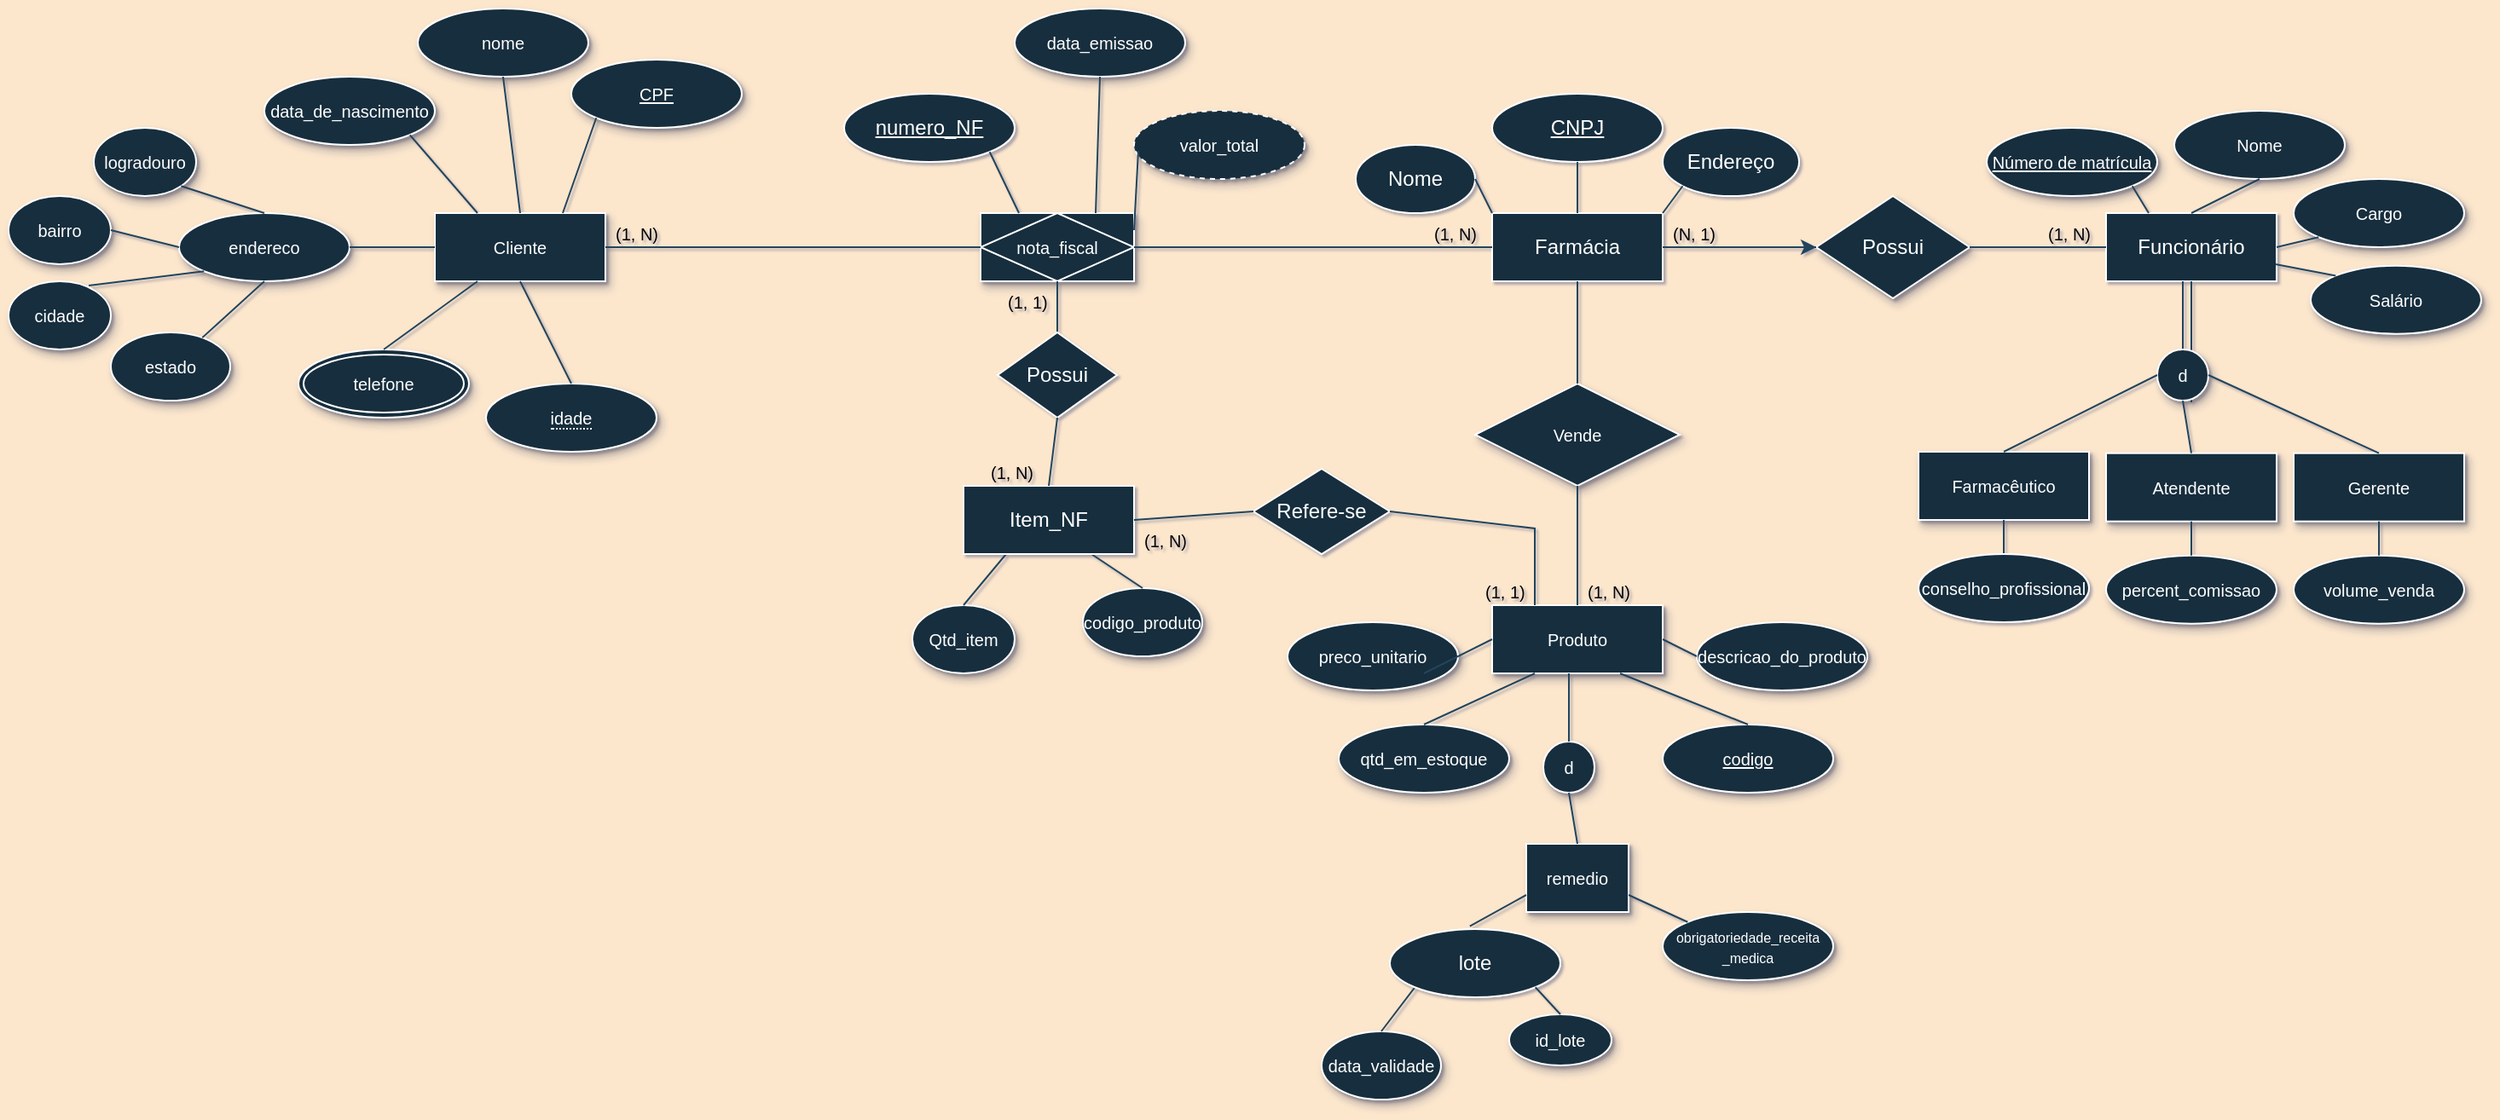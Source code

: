 <mxfile version="20.3.3" type="github"><diagram id="Vl8vk_T9yJkDXwCmOPhg" name="Page-1"><mxGraphModel dx="1963" dy="1064" grid="1" gridSize="10" guides="0" tooltips="1" connect="1" arrows="1" fold="1" page="0" pageScale="1" pageWidth="850" pageHeight="1100" background="#FCE7CD" math="0" shadow="1"><root><mxCell id="0"/><mxCell id="1" parent="0"/><mxCell id="_uMJZtp8ScteWlYZS6Yy-177" value="" style="edgeStyle=orthogonalEdgeStyle;rounded=0;orthogonalLoop=1;jettySize=auto;html=1;strokeColor=#23445D;fontColor=#FFFFFF;" edge="1" parent="1" source="_uMJZtp8ScteWlYZS6Yy-6" target="_uMJZtp8ScteWlYZS6Yy-23"><mxGeometry relative="1" as="geometry"/></mxCell><mxCell id="_uMJZtp8ScteWlYZS6Yy-6" value="Farmácia" style="whiteSpace=wrap;html=1;align=center;fillColor=#182E3E;strokeColor=#FFFFFF;fontColor=#FFFFFF;" vertex="1" parent="1"><mxGeometry x="70" y="80" width="100" height="40" as="geometry"/></mxCell><mxCell id="_uMJZtp8ScteWlYZS6Yy-7" value="Endereço" style="ellipse;whiteSpace=wrap;html=1;align=center;fillColor=#182E3E;strokeColor=#FFFFFF;fontColor=#FFFFFF;" vertex="1" parent="1"><mxGeometry x="170" y="30" width="80" height="40" as="geometry"/></mxCell><mxCell id="_uMJZtp8ScteWlYZS6Yy-8" value="CNPJ" style="ellipse;whiteSpace=wrap;html=1;align=center;fontStyle=4;fillColor=#182E3E;strokeColor=#FFFFFF;fontColor=#FFFFFF;" vertex="1" parent="1"><mxGeometry x="70" y="10" width="100" height="40" as="geometry"/></mxCell><mxCell id="_uMJZtp8ScteWlYZS6Yy-9" value="Nome" style="ellipse;whiteSpace=wrap;html=1;align=center;fillColor=#182E3E;strokeColor=#FFFFFF;fontColor=#FFFFFF;" vertex="1" parent="1"><mxGeometry x="-10" y="40" width="70" height="40" as="geometry"/></mxCell><mxCell id="_uMJZtp8ScteWlYZS6Yy-11" value="" style="endArrow=none;html=1;rounded=0;entryX=0.5;entryY=0;entryDx=0;entryDy=0;exitX=0.5;exitY=1;exitDx=0;exitDy=0;labelBackgroundColor=#FCE7CD;strokeColor=#23445D;" edge="1" parent="1" source="_uMJZtp8ScteWlYZS6Yy-8" target="_uMJZtp8ScteWlYZS6Yy-6"><mxGeometry relative="1" as="geometry"><mxPoint x="70" y="70" as="sourcePoint"/><mxPoint x="230" y="40" as="targetPoint"/></mxGeometry></mxCell><mxCell id="_uMJZtp8ScteWlYZS6Yy-13" value="" style="endArrow=none;html=1;rounded=0;exitX=1;exitY=0.5;exitDx=0;exitDy=0;entryX=0;entryY=0;entryDx=0;entryDy=0;labelBackgroundColor=#FCE7CD;strokeColor=#23445D;" edge="1" parent="1" source="_uMJZtp8ScteWlYZS6Yy-9" target="_uMJZtp8ScteWlYZS6Yy-6"><mxGeometry relative="1" as="geometry"><mxPoint x="-20" y="100" as="sourcePoint"/><mxPoint x="80" y="100" as="targetPoint"/></mxGeometry></mxCell><mxCell id="_uMJZtp8ScteWlYZS6Yy-169" value="" style="edgeStyle=orthogonalEdgeStyle;rounded=0;orthogonalLoop=1;jettySize=auto;html=1;strokeColor=#23445D;labelBackgroundColor=#FCE7CD;" edge="1" parent="1" source="_uMJZtp8ScteWlYZS6Yy-16"><mxGeometry relative="1" as="geometry"><mxPoint x="480" y="190" as="targetPoint"/></mxGeometry></mxCell><mxCell id="_uMJZtp8ScteWlYZS6Yy-16" value="Funcionário" style="whiteSpace=wrap;html=1;fillColor=#182E3E;strokeColor=#FFFFFF;fontColor=#FFFFFF;" vertex="1" parent="1"><mxGeometry x="430" y="80" width="100" height="40" as="geometry"/></mxCell><mxCell id="_uMJZtp8ScteWlYZS6Yy-22" value="(1, N)" style="text;spacingLeft=4;spacingRight=4;overflow=hidden;rotatable=0;points=[[0,0.5],[1,0.5]];portConstraint=eastwest;fontSize=10;shadow=1;fontColor=#000000;" vertex="1" parent="1"><mxGeometry x="390" y="80" width="40" height="30" as="geometry"/></mxCell><mxCell id="_uMJZtp8ScteWlYZS6Yy-23" value="Possui" style="shape=rhombus;perimeter=rhombusPerimeter;whiteSpace=wrap;html=1;align=center;shadow=1;fillColor=#182E3E;strokeColor=#FFFFFF;fontColor=#FFFFFF;" vertex="1" parent="1"><mxGeometry x="260" y="70" width="90" height="60" as="geometry"/></mxCell><mxCell id="_uMJZtp8ScteWlYZS6Yy-24" value="(N, 1)" style="text;spacingLeft=4;spacingRight=4;overflow=hidden;rotatable=0;points=[[0,0.5],[1,0.5]];portConstraint=eastwest;fontSize=10;shadow=1;fontColor=#000000;" vertex="1" parent="1"><mxGeometry x="170" y="80" width="40" height="30" as="geometry"/></mxCell><mxCell id="_uMJZtp8ScteWlYZS6Yy-28" value="" style="endArrow=none;html=1;rounded=0;fontSize=10;entryX=0;entryY=0.5;entryDx=0;entryDy=0;exitX=1;exitY=0.5;exitDx=0;exitDy=0;labelBackgroundColor=#FCE7CD;strokeColor=#23445D;" edge="1" parent="1" source="_uMJZtp8ScteWlYZS6Yy-6" target="_uMJZtp8ScteWlYZS6Yy-23"><mxGeometry relative="1" as="geometry"><mxPoint x="180" y="100" as="sourcePoint"/><mxPoint x="250" y="100" as="targetPoint"/></mxGeometry></mxCell><mxCell id="_uMJZtp8ScteWlYZS6Yy-32" value="" style="endArrow=none;html=1;rounded=0;fontSize=10;entryX=0;entryY=0.5;entryDx=0;entryDy=0;labelBackgroundColor=#FCE7CD;strokeColor=#23445D;" edge="1" parent="1"><mxGeometry relative="1" as="geometry"><mxPoint x="350" y="100.0" as="sourcePoint"/><mxPoint x="430" y="100.0" as="targetPoint"/></mxGeometry></mxCell><mxCell id="_uMJZtp8ScteWlYZS6Yy-40" value="Número de matrícula" style="ellipse;whiteSpace=wrap;html=1;align=center;fontStyle=4;shadow=1;fontSize=10;fillColor=#182E3E;strokeColor=#FFFFFF;fontColor=#FFFFFF;" vertex="1" parent="1"><mxGeometry x="360" y="30" width="100" height="40" as="geometry"/></mxCell><mxCell id="_uMJZtp8ScteWlYZS6Yy-41" value="Salário" style="ellipse;whiteSpace=wrap;html=1;align=center;shadow=1;fontSize=10;fillColor=#182E3E;strokeColor=#FFFFFF;fontColor=#FFFFFF;" vertex="1" parent="1"><mxGeometry x="550" y="110.84" width="100" height="40" as="geometry"/></mxCell><mxCell id="_uMJZtp8ScteWlYZS6Yy-42" value="Cargo" style="ellipse;whiteSpace=wrap;html=1;align=center;shadow=1;fontSize=10;fillColor=#182E3E;strokeColor=#FFFFFF;fontColor=#FFFFFF;" vertex="1" parent="1"><mxGeometry x="540" y="60" width="100" height="40" as="geometry"/></mxCell><mxCell id="_uMJZtp8ScteWlYZS6Yy-43" value="Nome" style="ellipse;whiteSpace=wrap;html=1;align=center;shadow=1;fontSize=10;fillColor=#182E3E;strokeColor=#FFFFFF;fontColor=#FFFFFF;" vertex="1" parent="1"><mxGeometry x="470" y="20" width="100" height="40" as="geometry"/></mxCell><mxCell id="_uMJZtp8ScteWlYZS6Yy-51" value="" style="endArrow=none;html=1;rounded=0;fontSize=10;entryX=0.25;entryY=0;entryDx=0;entryDy=0;exitX=1;exitY=1;exitDx=0;exitDy=0;labelBackgroundColor=#FCE7CD;strokeColor=#23445D;" edge="1" parent="1" source="_uMJZtp8ScteWlYZS6Yy-40" target="_uMJZtp8ScteWlYZS6Yy-16"><mxGeometry relative="1" as="geometry"><mxPoint x="410" y="70" as="sourcePoint"/><mxPoint x="440" y="90" as="targetPoint"/></mxGeometry></mxCell><mxCell id="_uMJZtp8ScteWlYZS6Yy-52" value="" style="endArrow=none;html=1;rounded=0;fontSize=10;entryX=0.5;entryY=1;entryDx=0;entryDy=0;exitX=0.5;exitY=0;exitDx=0;exitDy=0;labelBackgroundColor=#FCE7CD;strokeColor=#23445D;" edge="1" parent="1" source="_uMJZtp8ScteWlYZS6Yy-16" target="_uMJZtp8ScteWlYZS6Yy-43"><mxGeometry relative="1" as="geometry"><mxPoint x="420" y="80" as="sourcePoint"/><mxPoint x="465" y="90" as="targetPoint"/></mxGeometry></mxCell><mxCell id="_uMJZtp8ScteWlYZS6Yy-53" value="" style="endArrow=none;html=1;rounded=0;fontSize=10;entryX=0;entryY=1;entryDx=0;entryDy=0;exitX=1;exitY=0.5;exitDx=0;exitDy=0;labelBackgroundColor=#FCE7CD;strokeColor=#23445D;" edge="1" parent="1" source="_uMJZtp8ScteWlYZS6Yy-16" target="_uMJZtp8ScteWlYZS6Yy-42"><mxGeometry relative="1" as="geometry"><mxPoint x="500" y="100" as="sourcePoint"/><mxPoint x="540" y="80" as="targetPoint"/></mxGeometry></mxCell><mxCell id="_uMJZtp8ScteWlYZS6Yy-54" value="" style="endArrow=none;html=1;rounded=0;fontSize=10;entryX=0;entryY=0;entryDx=0;entryDy=0;exitX=0.793;exitY=0.979;exitDx=0;exitDy=0;exitPerimeter=0;labelBackgroundColor=#FCE7CD;strokeColor=#23445D;" edge="1" parent="1" target="_uMJZtp8ScteWlYZS6Yy-41"><mxGeometry relative="1" as="geometry"><mxPoint x="529.3" y="110.0" as="sourcePoint"/><mxPoint x="570" y="80.84" as="targetPoint"/></mxGeometry></mxCell><mxCell id="_uMJZtp8ScteWlYZS6Yy-60" value="" style="endArrow=none;html=1;rounded=0;fontSize=10;labelBackgroundColor=#FCE7CD;strokeColor=#23445D;" edge="1" parent="1"><mxGeometry relative="1" as="geometry"><mxPoint x="480" y="120" as="sourcePoint"/><mxPoint x="480" y="190.84" as="targetPoint"/></mxGeometry></mxCell><mxCell id="_uMJZtp8ScteWlYZS6Yy-61" value="" style="endArrow=none;html=1;rounded=0;fontSize=10;startArrow=none;labelBackgroundColor=#FCE7CD;strokeColor=#23445D;" edge="1" parent="1" source="_uMJZtp8ScteWlYZS6Yy-62"><mxGeometry relative="1" as="geometry"><mxPoint x="475" y="190.84" as="sourcePoint"/><mxPoint x="475" y="120" as="targetPoint"/></mxGeometry></mxCell><mxCell id="_uMJZtp8ScteWlYZS6Yy-62" value="d" style="ellipse;whiteSpace=wrap;html=1;align=center;shadow=1;fontSize=10;fillColor=#182E3E;strokeColor=#FFFFFF;fontColor=#FFFFFF;" vertex="1" parent="1"><mxGeometry x="460" y="160" width="30" height="30" as="geometry"/></mxCell><mxCell id="_uMJZtp8ScteWlYZS6Yy-65" value="Farmacêutico" style="whiteSpace=wrap;html=1;align=center;shadow=1;fontSize=10;fillColor=#182E3E;strokeColor=#FFFFFF;fontColor=#FFFFFF;" vertex="1" parent="1"><mxGeometry x="320" y="220" width="100" height="40" as="geometry"/></mxCell><mxCell id="_uMJZtp8ScteWlYZS6Yy-66" value="Atendente" style="whiteSpace=wrap;html=1;align=center;shadow=1;fontSize=10;fillColor=#182E3E;strokeColor=#FFFFFF;fontColor=#FFFFFF;" vertex="1" parent="1"><mxGeometry x="430" y="220.84" width="100" height="40" as="geometry"/></mxCell><mxCell id="_uMJZtp8ScteWlYZS6Yy-67" value="Gerente" style="whiteSpace=wrap;html=1;align=center;shadow=1;fontSize=10;fillColor=#182E3E;strokeColor=#FFFFFF;fontColor=#FFFFFF;" vertex="1" parent="1"><mxGeometry x="540" y="220.84" width="100" height="40" as="geometry"/></mxCell><mxCell id="_uMJZtp8ScteWlYZS6Yy-68" value="" style="endArrow=none;html=1;rounded=0;fontSize=10;entryX=0;entryY=0.5;entryDx=0;entryDy=0;exitX=0.5;exitY=0;exitDx=0;exitDy=0;labelBackgroundColor=#FCE7CD;strokeColor=#23445D;" edge="1" parent="1" source="_uMJZtp8ScteWlYZS6Yy-65" target="_uMJZtp8ScteWlYZS6Yy-62"><mxGeometry relative="1" as="geometry"><mxPoint x="260" y="190" as="sourcePoint"/><mxPoint x="420" y="190" as="targetPoint"/></mxGeometry></mxCell><mxCell id="_uMJZtp8ScteWlYZS6Yy-69" value="" style="endArrow=none;html=1;rounded=0;fontSize=10;entryX=0.5;entryY=0;entryDx=0;entryDy=0;exitX=1;exitY=0.5;exitDx=0;exitDy=0;labelBackgroundColor=#FCE7CD;strokeColor=#23445D;" edge="1" parent="1" source="_uMJZtp8ScteWlYZS6Yy-62" target="_uMJZtp8ScteWlYZS6Yy-67"><mxGeometry relative="1" as="geometry"><mxPoint x="500" y="215.84" as="sourcePoint"/><mxPoint x="600.0" y="170.84" as="targetPoint"/></mxGeometry></mxCell><mxCell id="_uMJZtp8ScteWlYZS6Yy-70" value="" style="endArrow=none;html=1;rounded=0;fontSize=10;entryX=0.5;entryY=1;entryDx=0;entryDy=0;exitX=0.5;exitY=0;exitDx=0;exitDy=0;labelBackgroundColor=#FCE7CD;strokeColor=#23445D;" edge="1" parent="1" source="_uMJZtp8ScteWlYZS6Yy-66" target="_uMJZtp8ScteWlYZS6Yy-62"><mxGeometry relative="1" as="geometry"><mxPoint x="300" y="170.84" as="sourcePoint"/><mxPoint x="460" y="170.84" as="targetPoint"/></mxGeometry></mxCell><mxCell id="_uMJZtp8ScteWlYZS6Yy-72" value="percent_comissao" style="ellipse;whiteSpace=wrap;html=1;align=center;shadow=1;fontSize=10;fillColor=#182E3E;strokeColor=#FFFFFF;fontColor=#FFFFFF;" vertex="1" parent="1"><mxGeometry x="430" y="280.84" width="100" height="40" as="geometry"/></mxCell><mxCell id="_uMJZtp8ScteWlYZS6Yy-73" value="volume_venda" style="ellipse;whiteSpace=wrap;html=1;align=center;shadow=1;fontSize=10;fillColor=#182E3E;strokeColor=#FFFFFF;fontColor=#FFFFFF;" vertex="1" parent="1"><mxGeometry x="540" y="280.84" width="100" height="40" as="geometry"/></mxCell><mxCell id="_uMJZtp8ScteWlYZS6Yy-74" value="" style="endArrow=none;html=1;rounded=0;fontSize=10;entryX=0.5;entryY=1;entryDx=0;entryDy=0;exitX=0.5;exitY=0;exitDx=0;exitDy=0;labelBackgroundColor=#FCE7CD;strokeColor=#23445D;" edge="1" parent="1" target="_uMJZtp8ScteWlYZS6Yy-65"><mxGeometry relative="1" as="geometry"><mxPoint x="370" y="280" as="sourcePoint"/><mxPoint x="500" y="300" as="targetPoint"/></mxGeometry></mxCell><mxCell id="_uMJZtp8ScteWlYZS6Yy-80" value="" style="endArrow=none;html=1;rounded=0;fontSize=10;entryX=0.5;entryY=1;entryDx=0;entryDy=0;exitX=0.5;exitY=0;exitDx=0;exitDy=0;labelBackgroundColor=#FCE7CD;strokeColor=#23445D;" edge="1" parent="1" source="_uMJZtp8ScteWlYZS6Yy-72" target="_uMJZtp8ScteWlYZS6Yy-66"><mxGeometry relative="1" as="geometry"><mxPoint x="360" y="290.84" as="sourcePoint"/><mxPoint x="520" y="290.84" as="targetPoint"/></mxGeometry></mxCell><mxCell id="_uMJZtp8ScteWlYZS6Yy-81" value="" style="endArrow=none;html=1;rounded=0;fontSize=10;entryX=0.5;entryY=1;entryDx=0;entryDy=0;exitX=0.5;exitY=0;exitDx=0;exitDy=0;labelBackgroundColor=#FCE7CD;strokeColor=#23445D;" edge="1" parent="1" source="_uMJZtp8ScteWlYZS6Yy-73" target="_uMJZtp8ScteWlYZS6Yy-67"><mxGeometry relative="1" as="geometry"><mxPoint x="360" y="290.84" as="sourcePoint"/><mxPoint x="520" y="290.84" as="targetPoint"/></mxGeometry></mxCell><mxCell id="_uMJZtp8ScteWlYZS6Yy-88" value="" style="endArrow=none;html=1;rounded=0;fontSize=10;entryX=0;entryY=1;entryDx=0;entryDy=0;exitX=1;exitY=0;exitDx=0;exitDy=0;labelBackgroundColor=#FCE7CD;strokeColor=#23445D;" edge="1" parent="1" source="_uMJZtp8ScteWlYZS6Yy-6" target="_uMJZtp8ScteWlYZS6Yy-7"><mxGeometry relative="1" as="geometry"><mxPoint x="160" y="80" as="sourcePoint"/><mxPoint x="320" y="80" as="targetPoint"/></mxGeometry></mxCell><mxCell id="_uMJZtp8ScteWlYZS6Yy-89" value="Vende" style="shape=rhombus;perimeter=rhombusPerimeter;whiteSpace=wrap;html=1;align=center;shadow=1;fontSize=10;fillColor=#182E3E;strokeColor=#FFFFFF;fontColor=#FFFFFF;" vertex="1" parent="1"><mxGeometry x="60" y="180" width="120" height="60" as="geometry"/></mxCell><mxCell id="_uMJZtp8ScteWlYZS6Yy-90" value="" style="endArrow=none;html=1;rounded=0;fontSize=10;entryX=0.5;entryY=0;entryDx=0;entryDy=0;exitX=0.5;exitY=1;exitDx=0;exitDy=0;labelBackgroundColor=#FCE7CD;strokeColor=#23445D;" edge="1" parent="1" source="_uMJZtp8ScteWlYZS6Yy-6" target="_uMJZtp8ScteWlYZS6Yy-89"><mxGeometry relative="1" as="geometry"><mxPoint x="160" y="80" as="sourcePoint"/><mxPoint x="320" y="80" as="targetPoint"/></mxGeometry></mxCell><mxCell id="_uMJZtp8ScteWlYZS6Yy-91" value="Produto" style="whiteSpace=wrap;html=1;align=center;shadow=1;fontSize=10;fillColor=#182E3E;strokeColor=#FFFFFF;fontColor=#FFFFFF;" vertex="1" parent="1"><mxGeometry x="70" y="310" width="100" height="40" as="geometry"/></mxCell><mxCell id="_uMJZtp8ScteWlYZS6Yy-92" value="" style="endArrow=none;html=1;rounded=0;fontSize=10;exitX=0.5;exitY=1;exitDx=0;exitDy=0;entryX=0.5;entryY=0;entryDx=0;entryDy=0;labelBackgroundColor=#FCE7CD;strokeColor=#23445D;" edge="1" parent="1" source="_uMJZtp8ScteWlYZS6Yy-89" target="_uMJZtp8ScteWlYZS6Yy-91"><mxGeometry relative="1" as="geometry"><mxPoint x="170" y="240" as="sourcePoint"/><mxPoint x="330" y="240" as="targetPoint"/></mxGeometry></mxCell><mxCell id="_uMJZtp8ScteWlYZS6Yy-93" value="(1, N)" style="text;spacingLeft=4;spacingRight=4;overflow=hidden;rotatable=0;points=[[0,0.5],[1,0.5]];portConstraint=eastwest;fontSize=10;shadow=1;fontColor=#000000;labelBackgroundColor=none;" vertex="1" parent="1"><mxGeometry x="120" y="290" width="40" height="30" as="geometry"/></mxCell><mxCell id="_uMJZtp8ScteWlYZS6Yy-94" value="codigo" style="ellipse;whiteSpace=wrap;html=1;align=center;fontStyle=4;shadow=1;fontSize=10;fillColor=#182E3E;strokeColor=#FFFFFF;fontColor=#FFFFFF;" vertex="1" parent="1"><mxGeometry x="170" y="380" width="100" height="40" as="geometry"/></mxCell><mxCell id="_uMJZtp8ScteWlYZS6Yy-95" value="qtd_em_estoque" style="ellipse;whiteSpace=wrap;html=1;align=center;shadow=1;fontSize=10;fillColor=#182E3E;strokeColor=#FFFFFF;fontColor=#FFFFFF;" vertex="1" parent="1"><mxGeometry x="-20" y="380" width="100" height="40" as="geometry"/></mxCell><mxCell id="_uMJZtp8ScteWlYZS6Yy-96" value="preco_unitario" style="ellipse;whiteSpace=wrap;html=1;align=center;shadow=1;fontSize=10;fillColor=#182E3E;strokeColor=#FFFFFF;fontColor=#FFFFFF;" vertex="1" parent="1"><mxGeometry x="-50" y="320" width="100" height="40" as="geometry"/></mxCell><mxCell id="_uMJZtp8ScteWlYZS6Yy-97" value="descricao_do_produto" style="ellipse;whiteSpace=wrap;html=1;align=center;shadow=1;fontSize=10;fillColor=#182E3E;strokeColor=#FFFFFF;fontColor=#FFFFFF;" vertex="1" parent="1"><mxGeometry x="190" y="320" width="100" height="40" as="geometry"/></mxCell><mxCell id="_uMJZtp8ScteWlYZS6Yy-98" value="" style="endArrow=none;html=1;rounded=0;fontSize=10;exitX=0.5;exitY=0;exitDx=0;exitDy=0;labelBackgroundColor=#FCE7CD;strokeColor=#23445D;entryX=0.75;entryY=1;entryDx=0;entryDy=0;" edge="1" parent="1" source="_uMJZtp8ScteWlYZS6Yy-94" target="_uMJZtp8ScteWlYZS6Yy-91"><mxGeometry relative="1" as="geometry"><mxPoint x="110" y="360" as="sourcePoint"/><mxPoint x="170" y="330" as="targetPoint"/></mxGeometry></mxCell><mxCell id="_uMJZtp8ScteWlYZS6Yy-99" value="" style="endArrow=none;html=1;rounded=0;fontSize=10;exitX=0;exitY=0.5;exitDx=0;exitDy=0;labelBackgroundColor=#FCE7CD;strokeColor=#23445D;entryX=1;entryY=0.5;entryDx=0;entryDy=0;" edge="1" parent="1" source="_uMJZtp8ScteWlYZS6Yy-97" target="_uMJZtp8ScteWlYZS6Yy-91"><mxGeometry relative="1" as="geometry"><mxPoint x="210" y="320" as="sourcePoint"/><mxPoint x="170" y="320" as="targetPoint"/></mxGeometry></mxCell><mxCell id="_uMJZtp8ScteWlYZS6Yy-100" value="" style="endArrow=none;html=1;rounded=0;fontSize=10;entryX=0;entryY=0.5;entryDx=0;entryDy=0;labelBackgroundColor=#FCE7CD;strokeColor=#23445D;" edge="1" parent="1" target="_uMJZtp8ScteWlYZS6Yy-91"><mxGeometry relative="1" as="geometry"><mxPoint x="30" y="350" as="sourcePoint"/><mxPoint x="70" y="340" as="targetPoint"/></mxGeometry></mxCell><mxCell id="_uMJZtp8ScteWlYZS6Yy-101" value="" style="endArrow=none;html=1;rounded=0;fontSize=10;exitX=0.5;exitY=0;exitDx=0;exitDy=0;entryX=0.25;entryY=1;entryDx=0;entryDy=0;labelBackgroundColor=#FCE7CD;strokeColor=#23445D;" edge="1" parent="1" source="_uMJZtp8ScteWlYZS6Yy-95" target="_uMJZtp8ScteWlYZS6Yy-91"><mxGeometry relative="1" as="geometry"><mxPoint x="110" y="360" as="sourcePoint"/><mxPoint x="270" y="360" as="targetPoint"/></mxGeometry></mxCell><mxCell id="_uMJZtp8ScteWlYZS6Yy-106" value="d" style="ellipse;whiteSpace=wrap;html=1;align=center;shadow=1;fontSize=10;fillColor=#182E3E;strokeColor=#FFFFFF;fontColor=#FFFFFF;" vertex="1" parent="1"><mxGeometry x="100" y="390" width="30" height="30" as="geometry"/></mxCell><mxCell id="_uMJZtp8ScteWlYZS6Yy-107" value="" style="endArrow=none;html=1;rounded=0;fontSize=10;entryX=0.5;entryY=0;entryDx=0;entryDy=0;exitX=0.75;exitY=1;exitDx=0;exitDy=0;labelBackgroundColor=#FCE7CD;strokeColor=#23445D;" edge="1" parent="1" target="_uMJZtp8ScteWlYZS6Yy-106"><mxGeometry relative="1" as="geometry"><mxPoint x="115" y="350" as="sourcePoint"/><mxPoint x="190" y="360" as="targetPoint"/></mxGeometry></mxCell><mxCell id="_uMJZtp8ScteWlYZS6Yy-113" value="remedio" style="whiteSpace=wrap;html=1;align=center;shadow=1;fontSize=10;fillColor=#182E3E;strokeColor=#FFFFFF;fontColor=#FFFFFF;" vertex="1" parent="1"><mxGeometry x="90" y="450" width="60" height="40" as="geometry"/></mxCell><mxCell id="_uMJZtp8ScteWlYZS6Yy-117" value="&lt;font style=&quot;font-size: 8px;&quot;&gt;obrigatoriedade_receita&lt;br&gt;_medica&lt;br&gt;&lt;/font&gt;" style="ellipse;whiteSpace=wrap;html=1;align=center;shadow=1;fontSize=10;fillColor=#182E3E;strokeColor=#FFFFFF;fontColor=#FFFFFF;" vertex="1" parent="1"><mxGeometry x="170" y="490" width="100" height="40" as="geometry"/></mxCell><mxCell id="_uMJZtp8ScteWlYZS6Yy-118" value="data_validade" style="ellipse;whiteSpace=wrap;html=1;align=center;shadow=1;fontSize=10;fillColor=#182E3E;strokeColor=#FFFFFF;fontColor=#FFFFFF;" vertex="1" parent="1"><mxGeometry x="-30" y="560" width="70" height="40" as="geometry"/></mxCell><mxCell id="_uMJZtp8ScteWlYZS6Yy-119" value="" style="endArrow=none;html=1;rounded=0;fontSize=8;exitX=0.5;exitY=0;exitDx=0;exitDy=0;labelBackgroundColor=#FCE7CD;strokeColor=#23445D;entryX=0;entryY=1;entryDx=0;entryDy=0;" edge="1" parent="1" source="_uMJZtp8ScteWlYZS6Yy-118" target="_uMJZtp8ScteWlYZS6Yy-198"><mxGeometry relative="1" as="geometry"><mxPoint x="160" y="540" as="sourcePoint"/><mxPoint x="105" y="540" as="targetPoint"/></mxGeometry></mxCell><mxCell id="_uMJZtp8ScteWlYZS6Yy-120" value="" style="endArrow=none;html=1;rounded=0;fontSize=8;exitX=1;exitY=0.75;exitDx=0;exitDy=0;entryX=0;entryY=0;entryDx=0;entryDy=0;labelBackgroundColor=#FCE7CD;strokeColor=#23445D;" edge="1" parent="1" source="_uMJZtp8ScteWlYZS6Yy-113" target="_uMJZtp8ScteWlYZS6Yy-117"><mxGeometry relative="1" as="geometry"><mxPoint x="160" y="540" as="sourcePoint"/><mxPoint x="320" y="540" as="targetPoint"/></mxGeometry></mxCell><mxCell id="_uMJZtp8ScteWlYZS6Yy-124" value="&lt;font style=&quot;font-size: 10px;&quot;&gt;nota_fiscal&lt;/font&gt;" style="shape=associativeEntity;whiteSpace=wrap;html=1;align=center;shadow=1;fontSize=8;fillColor=#182E3E;strokeColor=#FFFFFF;fontColor=#FFFFFF;" vertex="1" parent="1"><mxGeometry x="-230" y="80" width="90" height="40" as="geometry"/></mxCell><mxCell id="_uMJZtp8ScteWlYZS6Yy-125" value="Cliente" style="whiteSpace=wrap;html=1;align=center;shadow=1;fontSize=10;fillColor=#182E3E;strokeColor=#FFFFFF;fontColor=#FFFFFF;" vertex="1" parent="1"><mxGeometry x="-550" y="80" width="100" height="40" as="geometry"/></mxCell><mxCell id="_uMJZtp8ScteWlYZS6Yy-127" value="" style="endArrow=none;html=1;rounded=0;fontSize=10;exitX=1;exitY=0.5;exitDx=0;exitDy=0;labelBackgroundColor=#FCE7CD;strokeColor=#23445D;" edge="1" parent="1" source="_uMJZtp8ScteWlYZS6Yy-124"><mxGeometry relative="1" as="geometry"><mxPoint x="-100" y="190" as="sourcePoint"/><mxPoint x="70" y="100" as="targetPoint"/><Array as="points"><mxPoint x="-75" y="100"/></Array></mxGeometry></mxCell><mxCell id="_uMJZtp8ScteWlYZS6Yy-128" value="&lt;u&gt;CPF&lt;/u&gt;" style="ellipse;whiteSpace=wrap;html=1;align=center;shadow=1;fontSize=10;fillColor=#182E3E;strokeColor=#FFFFFF;fontColor=#FFFFFF;" vertex="1" parent="1"><mxGeometry x="-470" y="-10" width="100" height="40" as="geometry"/></mxCell><mxCell id="_uMJZtp8ScteWlYZS6Yy-129" value="endereco" style="ellipse;whiteSpace=wrap;html=1;align=center;shadow=1;fontSize=10;fillColor=#182E3E;strokeColor=#FFFFFF;fontColor=#FFFFFF;" vertex="1" parent="1"><mxGeometry x="-700" y="80" width="100" height="40" as="geometry"/></mxCell><mxCell id="_uMJZtp8ScteWlYZS6Yy-132" value="data_de_nascimento" style="ellipse;whiteSpace=wrap;html=1;align=center;shadow=1;fontSize=10;fillColor=#182E3E;strokeColor=#FFFFFF;fontColor=#FFFFFF;" vertex="1" parent="1"><mxGeometry x="-650" width="100" height="40" as="geometry"/></mxCell><mxCell id="_uMJZtp8ScteWlYZS6Yy-133" value="nome" style="ellipse;whiteSpace=wrap;html=1;align=center;shadow=1;fontSize=10;fillColor=#182E3E;strokeColor=#FFFFFF;fontColor=#FFFFFF;" vertex="1" parent="1"><mxGeometry x="-560" y="-40" width="100" height="40" as="geometry"/></mxCell><mxCell id="_uMJZtp8ScteWlYZS6Yy-135" value="&lt;span style=&quot;border-bottom: 1px dotted&quot;&gt;idade&lt;/span&gt;" style="ellipse;whiteSpace=wrap;html=1;align=center;shadow=1;fontSize=10;fillColor=#182E3E;strokeColor=#FFFFFF;fontColor=#FFFFFF;" vertex="1" parent="1"><mxGeometry x="-520" y="180" width="100" height="40" as="geometry"/></mxCell><mxCell id="_uMJZtp8ScteWlYZS6Yy-136" value="telefone" style="ellipse;shape=doubleEllipse;margin=3;whiteSpace=wrap;html=1;align=center;shadow=1;fontSize=10;fillColor=#182E3E;strokeColor=#FFFFFF;fontColor=#FFFFFF;" vertex="1" parent="1"><mxGeometry x="-630" y="160" width="100" height="40" as="geometry"/></mxCell><mxCell id="_uMJZtp8ScteWlYZS6Yy-137" value="bairro" style="ellipse;whiteSpace=wrap;html=1;align=center;shadow=1;fontSize=10;fillColor=#182E3E;strokeColor=#FFFFFF;fontColor=#FFFFFF;" vertex="1" parent="1"><mxGeometry x="-800" y="70" width="60" height="40" as="geometry"/></mxCell><mxCell id="_uMJZtp8ScteWlYZS6Yy-138" value="estado" style="ellipse;whiteSpace=wrap;html=1;align=center;shadow=1;fontSize=10;fillColor=#182E3E;strokeColor=#FFFFFF;fontColor=#FFFFFF;" vertex="1" parent="1"><mxGeometry x="-740" y="150" width="70" height="40" as="geometry"/></mxCell><mxCell id="_uMJZtp8ScteWlYZS6Yy-139" value="cidade" style="ellipse;whiteSpace=wrap;html=1;align=center;shadow=1;fontSize=10;fillColor=#182E3E;strokeColor=#FFFFFF;fontColor=#FFFFFF;" vertex="1" parent="1"><mxGeometry x="-800" y="120" width="60" height="40" as="geometry"/></mxCell><mxCell id="_uMJZtp8ScteWlYZS6Yy-140" value="logradouro" style="ellipse;whiteSpace=wrap;html=1;align=center;shadow=1;fontSize=10;fillColor=#182E3E;strokeColor=#FFFFFF;fontColor=#FFFFFF;" vertex="1" parent="1"><mxGeometry x="-750" y="30" width="60" height="40" as="geometry"/></mxCell><mxCell id="_uMJZtp8ScteWlYZS6Yy-147" value="" style="endArrow=none;html=1;rounded=0;fontSize=10;entryX=0.5;entryY=0;entryDx=0;entryDy=0;exitX=1;exitY=1;exitDx=0;exitDy=0;labelBackgroundColor=#FCE7CD;strokeColor=#23445D;" edge="1" parent="1" source="_uMJZtp8ScteWlYZS6Yy-140" target="_uMJZtp8ScteWlYZS6Yy-129"><mxGeometry relative="1" as="geometry"><mxPoint x="-750" y="170" as="sourcePoint"/><mxPoint x="-650.0" y="110" as="targetPoint"/></mxGeometry></mxCell><mxCell id="_uMJZtp8ScteWlYZS6Yy-148" value="" style="endArrow=none;html=1;rounded=0;fontSize=10;exitX=1;exitY=0.5;exitDx=0;exitDy=0;entryX=0;entryY=0.5;entryDx=0;entryDy=0;labelBackgroundColor=#FCE7CD;strokeColor=#23445D;" edge="1" parent="1" source="_uMJZtp8ScteWlYZS6Yy-137" target="_uMJZtp8ScteWlYZS6Yy-129"><mxGeometry relative="1" as="geometry"><mxPoint x="-750" y="170" as="sourcePoint"/><mxPoint x="-685.201" y="115.796" as="targetPoint"/></mxGeometry></mxCell><mxCell id="_uMJZtp8ScteWlYZS6Yy-149" value="" style="endArrow=none;html=1;rounded=0;fontSize=10;entryX=0;entryY=1;entryDx=0;entryDy=0;exitX=0.784;exitY=0.063;exitDx=0;exitDy=0;exitPerimeter=0;labelBackgroundColor=#FCE7CD;strokeColor=#23445D;" edge="1" parent="1" source="_uMJZtp8ScteWlYZS6Yy-139" target="_uMJZtp8ScteWlYZS6Yy-129"><mxGeometry relative="1" as="geometry"><mxPoint x="-850" y="210" as="sourcePoint"/><mxPoint x="-685.201" y="144.204" as="targetPoint"/></mxGeometry></mxCell><mxCell id="_uMJZtp8ScteWlYZS6Yy-150" value="" style="endArrow=none;html=1;rounded=0;fontSize=10;entryX=0.5;entryY=1;entryDx=0;entryDy=0;labelBackgroundColor=#FCE7CD;strokeColor=#23445D;" edge="1" parent="1" source="_uMJZtp8ScteWlYZS6Yy-138" target="_uMJZtp8ScteWlYZS6Yy-129"><mxGeometry relative="1" as="geometry"><mxPoint x="-850" y="210" as="sourcePoint"/><mxPoint x="-650.0" y="150" as="targetPoint"/></mxGeometry></mxCell><mxCell id="_uMJZtp8ScteWlYZS6Yy-151" value="" style="endArrow=none;html=1;rounded=0;fontSize=10;exitX=0.75;exitY=0;exitDx=0;exitDy=0;entryX=0;entryY=1;entryDx=0;entryDy=0;labelBackgroundColor=#FCE7CD;strokeColor=#23445D;" edge="1" parent="1" source="_uMJZtp8ScteWlYZS6Yy-125" target="_uMJZtp8ScteWlYZS6Yy-128"><mxGeometry relative="1" as="geometry"><mxPoint x="-565" y="60" as="sourcePoint"/><mxPoint x="-450" y="60" as="targetPoint"/></mxGeometry></mxCell><mxCell id="_uMJZtp8ScteWlYZS6Yy-152" value="" style="endArrow=none;html=1;rounded=0;fontSize=10;entryX=0.5;entryY=1;entryDx=0;entryDy=0;exitX=0.5;exitY=0;exitDx=0;exitDy=0;labelBackgroundColor=#FCE7CD;strokeColor=#23445D;" edge="1" parent="1" source="_uMJZtp8ScteWlYZS6Yy-125" target="_uMJZtp8ScteWlYZS6Yy-133"><mxGeometry relative="1" as="geometry"><mxPoint x="-590" y="60" as="sourcePoint"/><mxPoint x="-480" y="90" as="targetPoint"/></mxGeometry></mxCell><mxCell id="_uMJZtp8ScteWlYZS6Yy-153" value="" style="endArrow=none;html=1;rounded=0;fontSize=10;exitX=1;exitY=1;exitDx=0;exitDy=0;entryX=0.25;entryY=0;entryDx=0;entryDy=0;labelBackgroundColor=#FCE7CD;strokeColor=#23445D;" edge="1" parent="1" source="_uMJZtp8ScteWlYZS6Yy-132" target="_uMJZtp8ScteWlYZS6Yy-125"><mxGeometry relative="1" as="geometry"><mxPoint x="-640" y="90" as="sourcePoint"/><mxPoint x="-615" y="60" as="targetPoint"/></mxGeometry></mxCell><mxCell id="_uMJZtp8ScteWlYZS6Yy-154" value="" style="endArrow=none;html=1;rounded=0;fontSize=10;exitX=0.5;exitY=0;exitDx=0;exitDy=0;entryX=0.25;entryY=1;entryDx=0;entryDy=0;labelBackgroundColor=#FCE7CD;strokeColor=#23445D;" edge="1" parent="1" source="_uMJZtp8ScteWlYZS6Yy-136" target="_uMJZtp8ScteWlYZS6Yy-125"><mxGeometry relative="1" as="geometry"><mxPoint x="-520" y="120" as="sourcePoint"/><mxPoint x="-360" y="120" as="targetPoint"/></mxGeometry></mxCell><mxCell id="_uMJZtp8ScteWlYZS6Yy-155" value="" style="endArrow=none;html=1;rounded=0;fontSize=10;entryX=0.5;entryY=1;entryDx=0;entryDy=0;exitX=0.5;exitY=0;exitDx=0;exitDy=0;labelBackgroundColor=#FCE7CD;strokeColor=#23445D;" edge="1" parent="1" source="_uMJZtp8ScteWlYZS6Yy-135" target="_uMJZtp8ScteWlYZS6Yy-125"><mxGeometry relative="1" as="geometry"><mxPoint x="-520" y="120" as="sourcePoint"/><mxPoint x="-360" y="120" as="targetPoint"/></mxGeometry></mxCell><mxCell id="_uMJZtp8ScteWlYZS6Yy-156" value="" style="endArrow=none;html=1;rounded=0;fontSize=10;exitX=1;exitY=0.5;exitDx=0;exitDy=0;entryX=0;entryY=0.5;entryDx=0;entryDy=0;labelBackgroundColor=#FCE7CD;strokeColor=#23445D;" edge="1" parent="1" source="_uMJZtp8ScteWlYZS6Yy-129" target="_uMJZtp8ScteWlYZS6Yy-125"><mxGeometry relative="1" as="geometry"><mxPoint x="-700" y="120" as="sourcePoint"/><mxPoint x="-590" y="120" as="targetPoint"/></mxGeometry></mxCell><mxCell id="_uMJZtp8ScteWlYZS6Yy-157" value="data_emissao" style="ellipse;whiteSpace=wrap;html=1;align=center;shadow=1;fontSize=10;fillColor=#182E3E;strokeColor=#FFFFFF;fontColor=#FFFFFF;" vertex="1" parent="1"><mxGeometry x="-210" y="-40" width="100" height="40" as="geometry"/></mxCell><mxCell id="_uMJZtp8ScteWlYZS6Yy-158" value="valor_total" style="ellipse;whiteSpace=wrap;html=1;align=center;shadow=1;fontSize=10;dashed=1;fillColor=#182E3E;strokeColor=#FFFFFF;fontColor=#FFFFFF;" vertex="1" parent="1"><mxGeometry x="-140" y="20" width="100" height="40" as="geometry"/></mxCell><mxCell id="_uMJZtp8ScteWlYZS6Yy-159" value="" style="endArrow=none;html=1;rounded=0;fontSize=10;entryX=1;entryY=0.25;entryDx=0;entryDy=0;exitX=0.025;exitY=0.588;exitDx=0;exitDy=0;labelBackgroundColor=#FCE7CD;strokeColor=#23445D;exitPerimeter=0;" edge="1" parent="1" source="_uMJZtp8ScteWlYZS6Yy-158" target="_uMJZtp8ScteWlYZS6Yy-124"><mxGeometry relative="1" as="geometry"><mxPoint x="-120" y="250" as="sourcePoint"/><mxPoint x="40" y="250" as="targetPoint"/></mxGeometry></mxCell><mxCell id="_uMJZtp8ScteWlYZS6Yy-160" value="" style="endArrow=none;html=1;rounded=0;fontSize=10;entryX=0.75;entryY=0;entryDx=0;entryDy=0;exitX=0.5;exitY=1;exitDx=0;exitDy=0;labelBackgroundColor=#FCE7CD;strokeColor=#23445D;" edge="1" parent="1" source="_uMJZtp8ScteWlYZS6Yy-157" target="_uMJZtp8ScteWlYZS6Yy-124"><mxGeometry relative="1" as="geometry"><mxPoint x="-120" y="250" as="sourcePoint"/><mxPoint x="40" y="250" as="targetPoint"/></mxGeometry></mxCell><mxCell id="_uMJZtp8ScteWlYZS6Yy-163" value="codigo_produto" style="ellipse;whiteSpace=wrap;html=1;align=center;shadow=1;fontSize=10;fillColor=#182E3E;strokeColor=#FFFFFF;fontColor=#FFFFFF;" vertex="1" parent="1"><mxGeometry x="-170" y="300" width="70" height="40" as="geometry"/></mxCell><mxCell id="_uMJZtp8ScteWlYZS6Yy-164" value="" style="endArrow=none;html=1;rounded=0;fontSize=10;entryX=0.75;entryY=1;entryDx=0;entryDy=0;exitX=0.5;exitY=0;exitDx=0;exitDy=0;labelBackgroundColor=#FCE7CD;strokeColor=#23445D;" edge="1" parent="1" source="_uMJZtp8ScteWlYZS6Yy-163" target="_uMJZtp8ScteWlYZS6Yy-180"><mxGeometry relative="1" as="geometry"><mxPoint x="-330" y="340" as="sourcePoint"/><mxPoint x="-271.122" y="274.203" as="targetPoint"/></mxGeometry></mxCell><mxCell id="_uMJZtp8ScteWlYZS6Yy-165" value="Qtd_item" style="ellipse;whiteSpace=wrap;html=1;align=center;shadow=1;fontSize=10;fillColor=#182E3E;strokeColor=#FFFFFF;fontColor=#FFFFFF;" vertex="1" parent="1"><mxGeometry x="-270" y="310" width="60" height="40" as="geometry"/></mxCell><mxCell id="_uMJZtp8ScteWlYZS6Yy-166" value="" style="endArrow=none;html=1;rounded=0;fontSize=10;entryX=0.25;entryY=1;entryDx=0;entryDy=0;exitX=0.5;exitY=0;exitDx=0;exitDy=0;labelBackgroundColor=#FCE7CD;strokeColor=#23445D;" edge="1" parent="1" source="_uMJZtp8ScteWlYZS6Yy-165" target="_uMJZtp8ScteWlYZS6Yy-180"><mxGeometry relative="1" as="geometry"><mxPoint x="-330" y="340" as="sourcePoint"/><mxPoint x="-228.878" y="274.203" as="targetPoint"/></mxGeometry></mxCell><mxCell id="_uMJZtp8ScteWlYZS6Yy-167" value="" style="endArrow=none;html=1;rounded=0;strokeColor=#23445D;entryX=0;entryY=0.5;entryDx=0;entryDy=0;labelBackgroundColor=#FCE7CD;" edge="1" parent="1" target="_uMJZtp8ScteWlYZS6Yy-124"><mxGeometry relative="1" as="geometry"><mxPoint x="-450" y="100" as="sourcePoint"/><mxPoint x="-290" y="100" as="targetPoint"/></mxGeometry></mxCell><mxCell id="_uMJZtp8ScteWlYZS6Yy-173" value="numero_NF" style="ellipse;whiteSpace=wrap;html=1;align=center;fontStyle=4;strokeColor=#FFFFFF;fontColor=#FFFFFF;fillColor=#182E3E;" vertex="1" parent="1"><mxGeometry x="-310" y="10" width="100" height="40" as="geometry"/></mxCell><mxCell id="_uMJZtp8ScteWlYZS6Yy-174" value="" style="endArrow=none;html=1;rounded=0;strokeColor=#23445D;entryX=1;entryY=1;entryDx=0;entryDy=0;exitX=0.25;exitY=0;exitDx=0;exitDy=0;" edge="1" parent="1" source="_uMJZtp8ScteWlYZS6Yy-124" target="_uMJZtp8ScteWlYZS6Yy-173"><mxGeometry relative="1" as="geometry"><mxPoint x="-240" y="60" as="sourcePoint"/><mxPoint x="-80" y="60" as="targetPoint"/></mxGeometry></mxCell><mxCell id="_uMJZtp8ScteWlYZS6Yy-175" value="&lt;span style=&quot;color: rgb(255, 255, 255); font-size: 10px;&quot;&gt;conselho_profissional&lt;/span&gt;" style="ellipse;whiteSpace=wrap;html=1;align=center;labelBackgroundColor=none;strokeColor=#FFFFFF;fontColor=#000000;fillColor=#182E3E;" vertex="1" parent="1"><mxGeometry x="320" y="280" width="100" height="40" as="geometry"/></mxCell><mxCell id="_uMJZtp8ScteWlYZS6Yy-178" value="(1, N)" style="text;spacingLeft=4;spacingRight=4;overflow=hidden;rotatable=0;points=[[0,0.5],[1,0.5]];portConstraint=eastwest;fontSize=10;shadow=1;fontColor=#000000;" vertex="1" parent="1"><mxGeometry x="30" y="80" width="40" height="30" as="geometry"/></mxCell><mxCell id="_uMJZtp8ScteWlYZS6Yy-179" value="(1, N)" style="text;spacingLeft=4;spacingRight=4;overflow=hidden;rotatable=0;points=[[0,0.5],[1,0.5]];portConstraint=eastwest;fontSize=10;shadow=1;fontColor=#000000;" vertex="1" parent="1"><mxGeometry x="-450" y="80" width="40" height="30" as="geometry"/></mxCell><mxCell id="_uMJZtp8ScteWlYZS6Yy-180" value="Item_NF" style="whiteSpace=wrap;html=1;align=center;labelBackgroundColor=none;strokeColor=#FFFFFF;fontColor=#FFFFFF;fillColor=#182E3E;" vertex="1" parent="1"><mxGeometry x="-240" y="240" width="100" height="40" as="geometry"/></mxCell><mxCell id="_uMJZtp8ScteWlYZS6Yy-185" value="" style="endArrow=none;html=1;rounded=0;strokeColor=#23445D;fontColor=#FFFFFF;exitX=0.5;exitY=1;exitDx=0;exitDy=0;" edge="1" parent="1" source="_uMJZtp8ScteWlYZS6Yy-124" target="_uMJZtp8ScteWlYZS6Yy-186"><mxGeometry relative="1" as="geometry"><mxPoint x="-280" y="150" as="sourcePoint"/><mxPoint x="-120" y="150" as="targetPoint"/></mxGeometry></mxCell><mxCell id="_uMJZtp8ScteWlYZS6Yy-186" value="Possui" style="shape=rhombus;perimeter=rhombusPerimeter;whiteSpace=wrap;html=1;align=center;labelBackgroundColor=none;strokeColor=#FFFFFF;fontColor=#FFFFFF;fillColor=#182E3E;" vertex="1" parent="1"><mxGeometry x="-220" y="150" width="70" height="50" as="geometry"/></mxCell><mxCell id="_uMJZtp8ScteWlYZS6Yy-187" value="" style="endArrow=none;html=1;rounded=0;strokeColor=#23445D;fontColor=#FFFFFF;exitX=0.5;exitY=1;exitDx=0;exitDy=0;entryX=0.5;entryY=0;entryDx=0;entryDy=0;" edge="1" parent="1" source="_uMJZtp8ScteWlYZS6Yy-186" target="_uMJZtp8ScteWlYZS6Yy-180"><mxGeometry relative="1" as="geometry"><mxPoint x="-310" y="170" as="sourcePoint"/><mxPoint x="-150" y="170" as="targetPoint"/></mxGeometry></mxCell><mxCell id="_uMJZtp8ScteWlYZS6Yy-188" value="(1, 1)" style="text;spacingLeft=4;spacingRight=4;overflow=hidden;rotatable=0;points=[[0,0.5],[1,0.5]];portConstraint=eastwest;fontSize=10;shadow=1;fontColor=#000000;" vertex="1" parent="1"><mxGeometry x="-220" y="120" width="40" height="30" as="geometry"/></mxCell><mxCell id="_uMJZtp8ScteWlYZS6Yy-189" value="(1, N)" style="text;spacingLeft=4;spacingRight=4;overflow=hidden;rotatable=0;points=[[0,0.5],[1,0.5]];portConstraint=eastwest;fontSize=10;shadow=1;fontColor=#000000;" vertex="1" parent="1"><mxGeometry x="-230" y="220" width="40" height="30" as="geometry"/></mxCell><mxCell id="_uMJZtp8ScteWlYZS6Yy-190" value="Refere-se" style="shape=rhombus;perimeter=rhombusPerimeter;whiteSpace=wrap;html=1;align=center;labelBackgroundColor=none;strokeColor=#FFFFFF;fontColor=#FFFFFF;fillColor=#182E3E;" vertex="1" parent="1"><mxGeometry x="-70" y="230" width="80" height="50" as="geometry"/></mxCell><mxCell id="_uMJZtp8ScteWlYZS6Yy-191" value="" style="endArrow=none;html=1;rounded=0;strokeColor=#23445D;fontColor=#FFFFFF;exitX=1;exitY=0.5;exitDx=0;exitDy=0;entryX=0;entryY=0.5;entryDx=0;entryDy=0;" edge="1" parent="1" source="_uMJZtp8ScteWlYZS6Yy-180" target="_uMJZtp8ScteWlYZS6Yy-190"><mxGeometry relative="1" as="geometry"><mxPoint x="-100" y="300" as="sourcePoint"/><mxPoint x="60" y="300" as="targetPoint"/></mxGeometry></mxCell><mxCell id="_uMJZtp8ScteWlYZS6Yy-192" value="" style="endArrow=none;html=1;rounded=0;strokeColor=#23445D;fontColor=#FFFFFF;exitX=1;exitY=0.5;exitDx=0;exitDy=0;entryX=0.25;entryY=0;entryDx=0;entryDy=0;" edge="1" parent="1" source="_uMJZtp8ScteWlYZS6Yy-190" target="_uMJZtp8ScteWlYZS6Yy-91"><mxGeometry relative="1" as="geometry"><mxPoint x="-20" y="280" as="sourcePoint"/><mxPoint x="140" y="280" as="targetPoint"/><Array as="points"><mxPoint x="95" y="265"/></Array></mxGeometry></mxCell><mxCell id="_uMJZtp8ScteWlYZS6Yy-193" value="(1, 1)" style="text;spacingLeft=4;spacingRight=4;overflow=hidden;rotatable=0;points=[[0,0.5],[1,0.5]];portConstraint=eastwest;fontSize=10;shadow=1;fontColor=#000000;" vertex="1" parent="1"><mxGeometry x="60" y="290" width="40" height="30" as="geometry"/></mxCell><mxCell id="_uMJZtp8ScteWlYZS6Yy-195" value="(1, N)" style="text;spacingLeft=4;spacingRight=4;overflow=hidden;rotatable=0;points=[[0,0.5],[1,0.5]];portConstraint=eastwest;fontSize=10;shadow=1;fontColor=#000000;" vertex="1" parent="1"><mxGeometry x="-140" y="260" width="40" height="30" as="geometry"/></mxCell><mxCell id="_uMJZtp8ScteWlYZS6Yy-197" value="" style="endArrow=none;html=1;rounded=0;strokeColor=#23445D;fontColor=#FFFFFF;entryX=0.5;entryY=0;entryDx=0;entryDy=0;exitX=0.5;exitY=1;exitDx=0;exitDy=0;" edge="1" parent="1" source="_uMJZtp8ScteWlYZS6Yy-106" target="_uMJZtp8ScteWlYZS6Yy-113"><mxGeometry relative="1" as="geometry"><mxPoint x="30" y="440" as="sourcePoint"/><mxPoint x="190" y="440" as="targetPoint"/></mxGeometry></mxCell><mxCell id="_uMJZtp8ScteWlYZS6Yy-198" value="lote" style="ellipse;whiteSpace=wrap;html=1;align=center;labelBackgroundColor=none;strokeColor=#FFFFFF;fontColor=#FFFFFF;fillColor=#182E3E;" vertex="1" parent="1"><mxGeometry x="10" y="500" width="100" height="40" as="geometry"/></mxCell><mxCell id="_uMJZtp8ScteWlYZS6Yy-199" value="id_lote" style="ellipse;whiteSpace=wrap;html=1;align=center;shadow=1;fontSize=10;fillColor=#182E3E;strokeColor=#FFFFFF;fontColor=#FFFFFF;" vertex="1" parent="1"><mxGeometry x="80" y="550" width="60" height="30" as="geometry"/></mxCell><mxCell id="_uMJZtp8ScteWlYZS6Yy-200" value="" style="endArrow=none;html=1;rounded=0;strokeColor=#23445D;fontColor=#FFFFFF;exitX=1;exitY=1;exitDx=0;exitDy=0;entryX=0.5;entryY=0;entryDx=0;entryDy=0;" edge="1" parent="1" source="_uMJZtp8ScteWlYZS6Yy-198" target="_uMJZtp8ScteWlYZS6Yy-199"><mxGeometry relative="1" as="geometry"><mxPoint x="30" y="550" as="sourcePoint"/><mxPoint x="190" y="550" as="targetPoint"/></mxGeometry></mxCell><mxCell id="_uMJZtp8ScteWlYZS6Yy-201" value="" style="endArrow=none;html=1;rounded=0;strokeColor=#23445D;fontColor=#FFFFFF;exitX=0.469;exitY=-0.043;exitDx=0;exitDy=0;exitPerimeter=0;entryX=0;entryY=0.75;entryDx=0;entryDy=0;" edge="1" parent="1" source="_uMJZtp8ScteWlYZS6Yy-198" target="_uMJZtp8ScteWlYZS6Yy-113"><mxGeometry relative="1" as="geometry"><mxPoint x="50" y="490" as="sourcePoint"/><mxPoint x="210" y="490" as="targetPoint"/></mxGeometry></mxCell></root></mxGraphModel></diagram></mxfile>